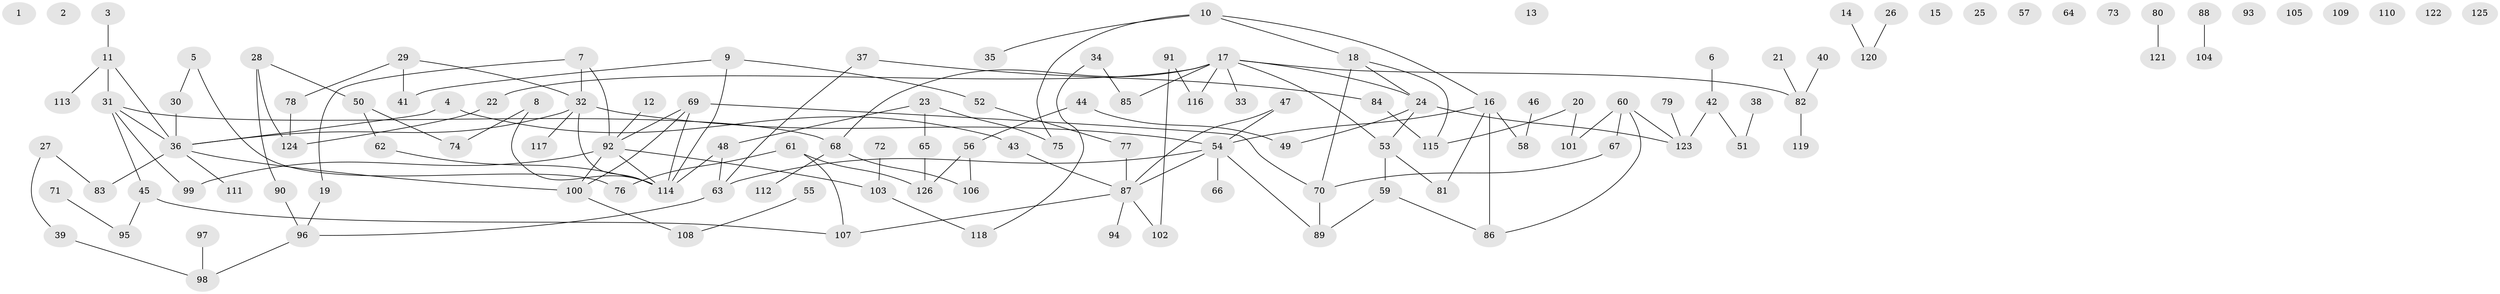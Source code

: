 // coarse degree distribution, {0: 0.15730337078651685, 1: 0.25842696629213485, 2: 0.2247191011235955, 3: 0.15730337078651685, 7: 0.056179775280898875, 5: 0.056179775280898875, 4: 0.0449438202247191, 11: 0.011235955056179775, 8: 0.02247191011235955, 6: 0.011235955056179775}
// Generated by graph-tools (version 1.1) at 2025/41/03/06/25 10:41:21]
// undirected, 126 vertices, 144 edges
graph export_dot {
graph [start="1"]
  node [color=gray90,style=filled];
  1;
  2;
  3;
  4;
  5;
  6;
  7;
  8;
  9;
  10;
  11;
  12;
  13;
  14;
  15;
  16;
  17;
  18;
  19;
  20;
  21;
  22;
  23;
  24;
  25;
  26;
  27;
  28;
  29;
  30;
  31;
  32;
  33;
  34;
  35;
  36;
  37;
  38;
  39;
  40;
  41;
  42;
  43;
  44;
  45;
  46;
  47;
  48;
  49;
  50;
  51;
  52;
  53;
  54;
  55;
  56;
  57;
  58;
  59;
  60;
  61;
  62;
  63;
  64;
  65;
  66;
  67;
  68;
  69;
  70;
  71;
  72;
  73;
  74;
  75;
  76;
  77;
  78;
  79;
  80;
  81;
  82;
  83;
  84;
  85;
  86;
  87;
  88;
  89;
  90;
  91;
  92;
  93;
  94;
  95;
  96;
  97;
  98;
  99;
  100;
  101;
  102;
  103;
  104;
  105;
  106;
  107;
  108;
  109;
  110;
  111;
  112;
  113;
  114;
  115;
  116;
  117;
  118;
  119;
  120;
  121;
  122;
  123;
  124;
  125;
  126;
  3 -- 11;
  4 -- 36;
  4 -- 43;
  5 -- 30;
  5 -- 76;
  6 -- 42;
  7 -- 19;
  7 -- 32;
  7 -- 92;
  8 -- 74;
  8 -- 114;
  9 -- 41;
  9 -- 52;
  9 -- 114;
  10 -- 16;
  10 -- 18;
  10 -- 35;
  10 -- 75;
  11 -- 31;
  11 -- 36;
  11 -- 113;
  12 -- 92;
  14 -- 120;
  16 -- 54;
  16 -- 58;
  16 -- 81;
  16 -- 86;
  17 -- 22;
  17 -- 24;
  17 -- 33;
  17 -- 53;
  17 -- 68;
  17 -- 82;
  17 -- 85;
  17 -- 116;
  18 -- 24;
  18 -- 70;
  18 -- 115;
  19 -- 96;
  20 -- 101;
  20 -- 115;
  21 -- 82;
  22 -- 124;
  23 -- 48;
  23 -- 65;
  23 -- 75;
  24 -- 49;
  24 -- 53;
  24 -- 123;
  26 -- 120;
  27 -- 39;
  27 -- 83;
  28 -- 50;
  28 -- 90;
  28 -- 124;
  29 -- 32;
  29 -- 41;
  29 -- 78;
  30 -- 36;
  31 -- 36;
  31 -- 45;
  31 -- 68;
  31 -- 99;
  32 -- 36;
  32 -- 54;
  32 -- 114;
  32 -- 117;
  34 -- 85;
  34 -- 118;
  36 -- 83;
  36 -- 100;
  36 -- 111;
  37 -- 63;
  37 -- 84;
  38 -- 51;
  39 -- 98;
  40 -- 82;
  42 -- 51;
  42 -- 123;
  43 -- 87;
  44 -- 49;
  44 -- 56;
  45 -- 95;
  45 -- 107;
  46 -- 58;
  47 -- 54;
  47 -- 87;
  48 -- 63;
  48 -- 114;
  50 -- 62;
  50 -- 74;
  52 -- 77;
  53 -- 59;
  53 -- 81;
  54 -- 63;
  54 -- 66;
  54 -- 87;
  54 -- 89;
  55 -- 108;
  56 -- 106;
  56 -- 126;
  59 -- 86;
  59 -- 89;
  60 -- 67;
  60 -- 86;
  60 -- 101;
  60 -- 123;
  61 -- 76;
  61 -- 107;
  61 -- 126;
  62 -- 114;
  63 -- 96;
  65 -- 126;
  67 -- 70;
  68 -- 106;
  68 -- 112;
  69 -- 70;
  69 -- 92;
  69 -- 100;
  69 -- 114;
  70 -- 89;
  71 -- 95;
  72 -- 103;
  77 -- 87;
  78 -- 124;
  79 -- 123;
  80 -- 121;
  82 -- 119;
  84 -- 115;
  87 -- 94;
  87 -- 102;
  87 -- 107;
  88 -- 104;
  90 -- 96;
  91 -- 102;
  91 -- 116;
  92 -- 99;
  92 -- 100;
  92 -- 103;
  92 -- 114;
  96 -- 98;
  97 -- 98;
  100 -- 108;
  103 -- 118;
}
